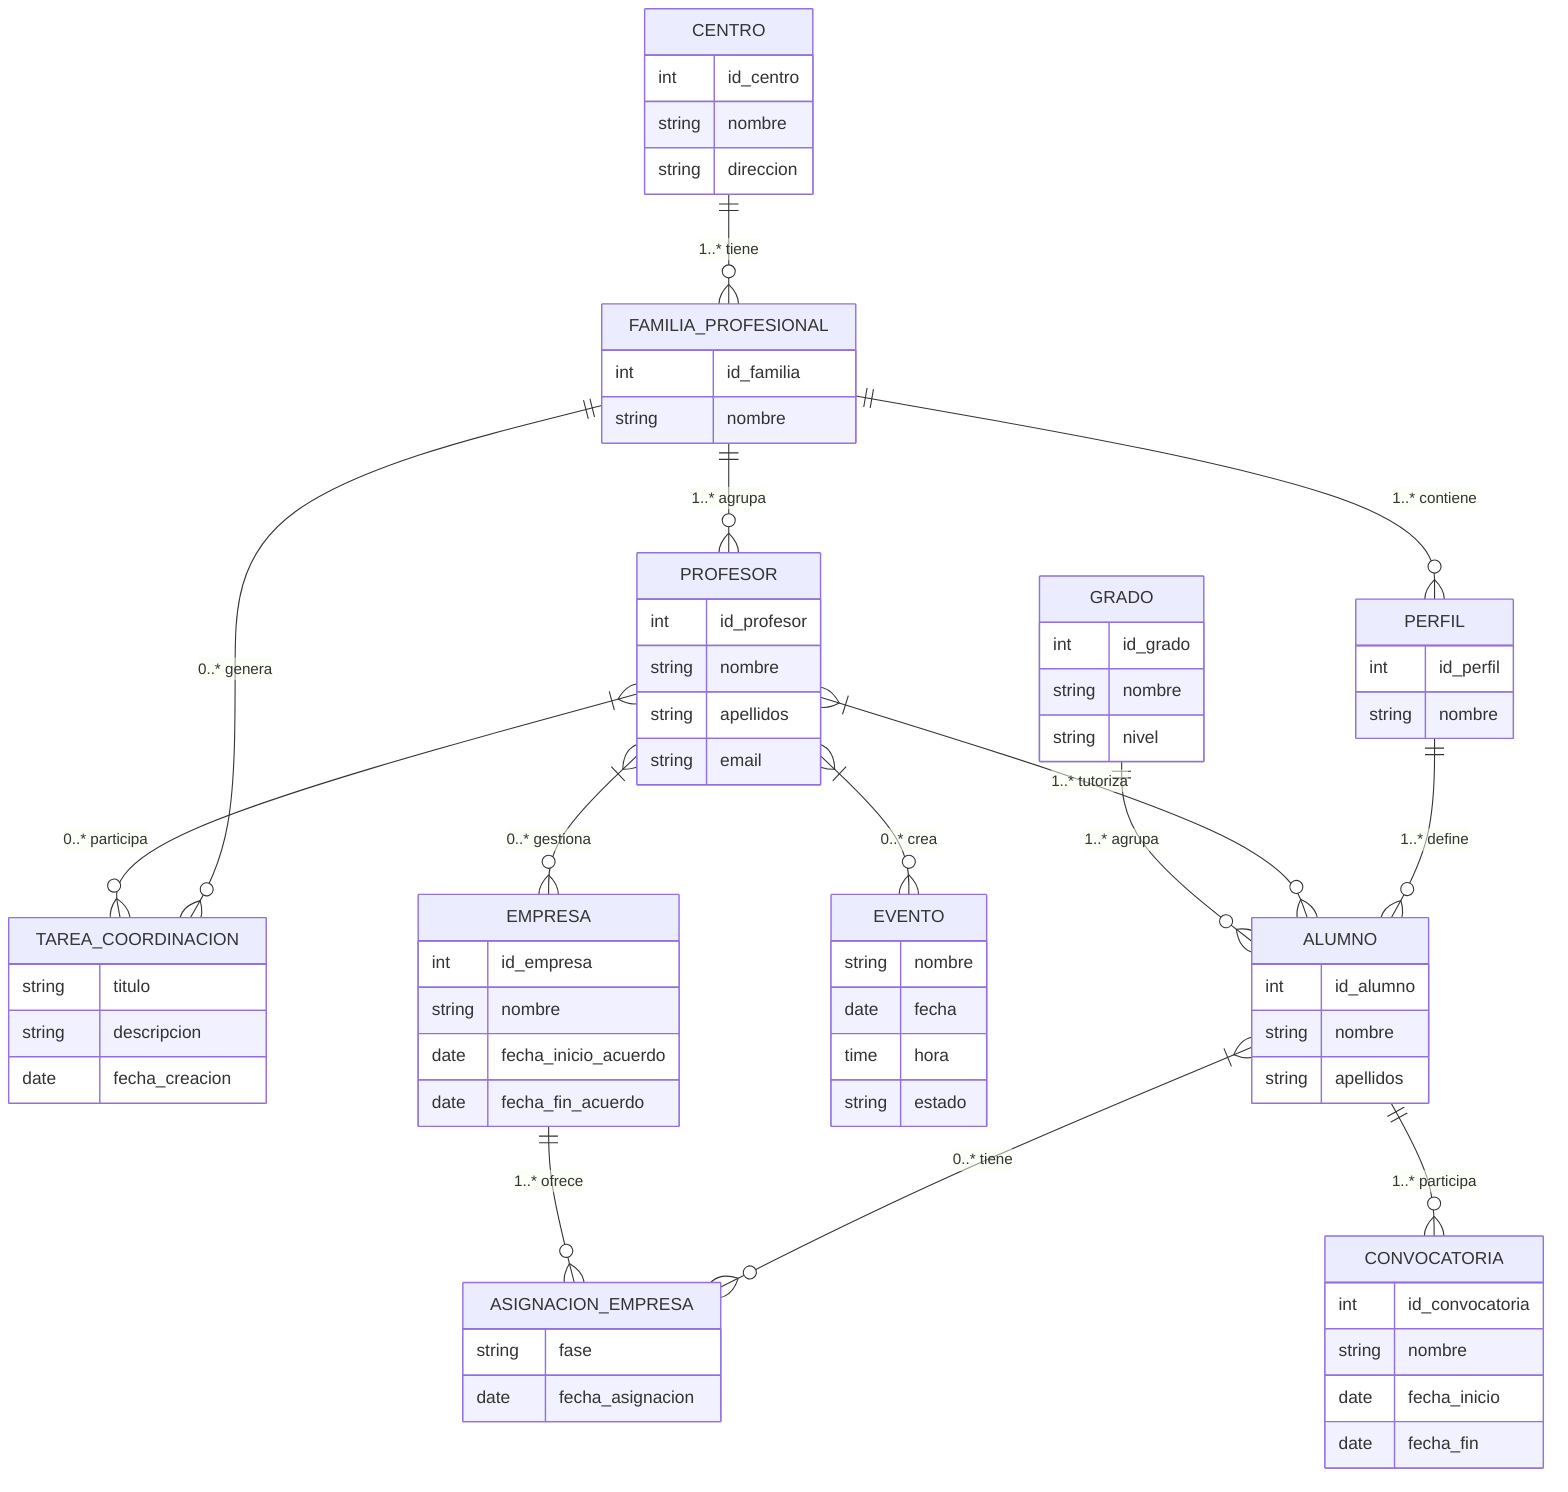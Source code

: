 erDiagram
    CENTRO ||--o{ FAMILIA_PROFESIONAL : "1..* tiene" 
    
    FAMILIA_PROFESIONAL ||--o{ PERFIL : "1..* contiene"
    FAMILIA_PROFESIONAL ||--o{ TAREA_COORDINACION : "0..* genera"
    FAMILIA_PROFESIONAL ||--o{ PROFESOR : "1..* agrupa"

    PERFIL ||--o{ ALUMNO : "1..* define"

    PROFESOR }|--o{ ALUMNO : "1..* tutoriza"
    PROFESOR }|--o{ EVENTO : "0..* crea"
    PROFESOR }|--o{ EMPRESA : "0..* gestiona"
    PROFESOR }|--o{ TAREA_COORDINACION : "0..* participa"

    GRADO ||--o{ ALUMNO : "1..* agrupa"
    
    ALUMNO }|--o{ ASIGNACION_EMPRESA : "0..* tiene"
    ALUMNO ||--o{ CONVOCATORIA : "1..* participa"
    
    EMPRESA ||--o{ ASIGNACION_EMPRESA : "1..* ofrece"
    
    CENTRO {
        int id_centro
        string nombre
        string direccion
    }

    FAMILIA_PROFESIONAL {
        int id_familia
        string nombre
    }

    PERFIL {
        int id_perfil
        string nombre
    }

    PROFESOR {
        int id_profesor
        string nombre
        string apellidos
        string email
    }

    ALUMNO {
        int id_alumno
        string nombre
        string apellidos
    }

    GRADO {
        int id_grado
        string nombre
        string nivel
    }

    EMPRESA {
        int id_empresa
        string nombre
        date fecha_inicio_acuerdo
        date fecha_fin_acuerdo
    }

    ASIGNACION_EMPRESA {
        string fase
        date fecha_asignacion
    }

    CONVOCATORIA {
        int id_convocatoria
        string nombre
        date fecha_inicio
        date fecha_fin
    }

    EVENTO {
        string nombre
        date fecha
        time hora
        string estado
    }

    TAREA_COORDINACION {
        string titulo
        string descripcion
        date fecha_creacion
    }
